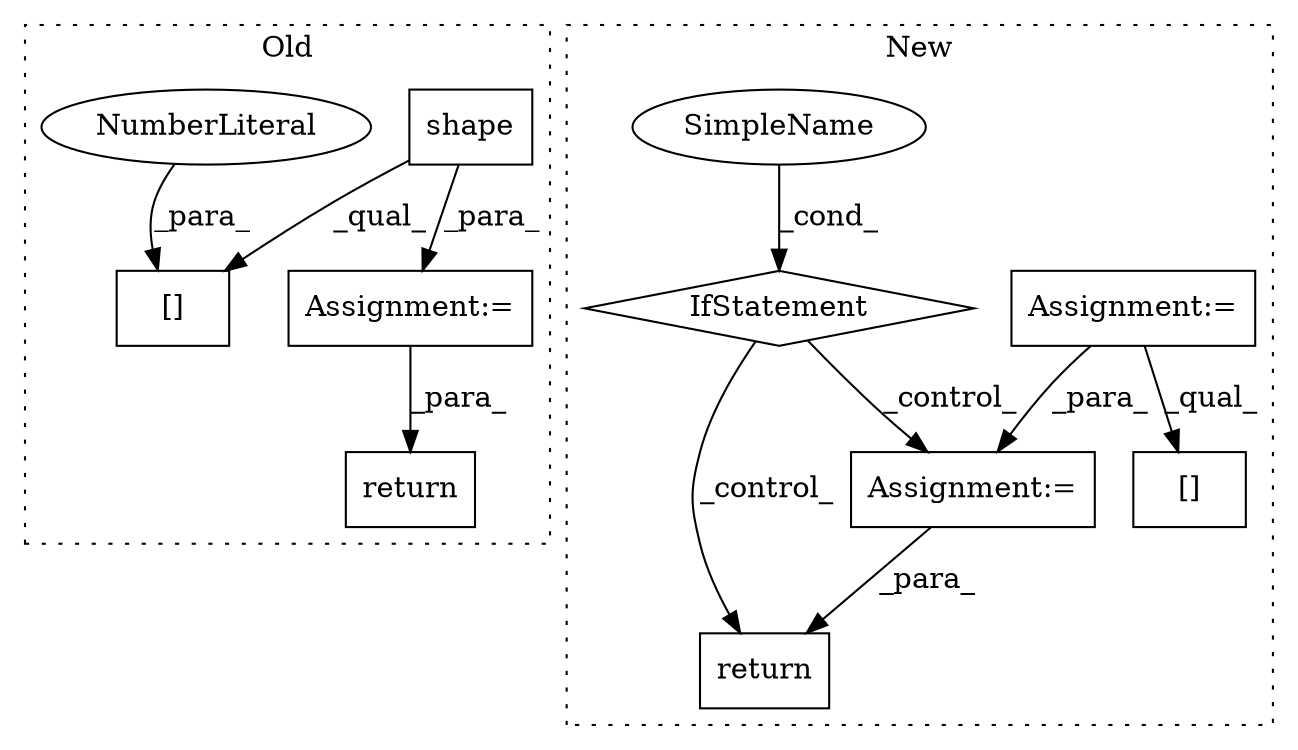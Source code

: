 digraph G {
subgraph cluster0 {
1 [label="shape" a="32" s="1127,1134" l="6,1" shape="box"];
3 [label="[]" a="2" s="1116,1137" l="20,1" shape="box"];
4 [label="NumberLiteral" a="34" s="1136" l="1" shape="ellipse"];
5 [label="return" a="41" s="1259" l="7" shape="box"];
7 [label="Assignment:=" a="7" s="1105" l="1" shape="box"];
label = "Old";
style="dotted";
}
subgraph cluster1 {
2 [label="return" a="41" s="1268" l="7" shape="box"];
6 [label="Assignment:=" a="7" s="1125" l="1" shape="box"];
8 [label="Assignment:=" a="7" s="1182" l="1" shape="box"];
9 [label="IfStatement" a="25" s="1151,1170" l="4,2" shape="diamond"];
10 [label="[]" a="2" s="1199,1235" l="9,2" shape="box"];
11 [label="SimpleName" a="42" s="1155" l="15" shape="ellipse"];
label = "New";
style="dotted";
}
1 -> 3 [label="_qual_"];
1 -> 7 [label="_para_"];
4 -> 3 [label="_para_"];
6 -> 10 [label="_qual_"];
6 -> 8 [label="_para_"];
7 -> 5 [label="_para_"];
8 -> 2 [label="_para_"];
9 -> 2 [label="_control_"];
9 -> 8 [label="_control_"];
11 -> 9 [label="_cond_"];
}